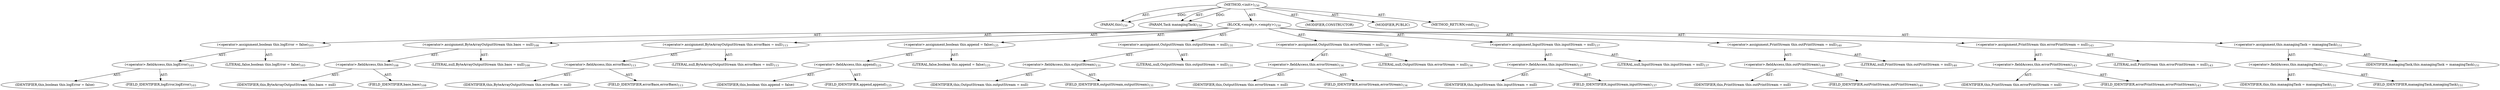 digraph "&lt;init&gt;" {  
"111669149696" [label = <(METHOD,&lt;init&gt;)<SUB>150</SUB>> ]
"115964117002" [label = <(PARAM,this)<SUB>150</SUB>> ]
"115964117003" [label = <(PARAM,Task managingTask)<SUB>150</SUB>> ]
"25769803776" [label = <(BLOCK,&lt;empty&gt;,&lt;empty&gt;)<SUB>150</SUB>> ]
"30064771072" [label = <(&lt;operator&gt;.assignment,boolean this.logError = false)<SUB>103</SUB>> ]
"30064771073" [label = <(&lt;operator&gt;.fieldAccess,this.logError)<SUB>103</SUB>> ]
"68719476748" [label = <(IDENTIFIER,this,boolean this.logError = false)> ]
"55834574848" [label = <(FIELD_IDENTIFIER,logError,logError)<SUB>103</SUB>> ]
"90194313216" [label = <(LITERAL,false,boolean this.logError = false)<SUB>103</SUB>> ]
"30064771074" [label = <(&lt;operator&gt;.assignment,ByteArrayOutputStream this.baos = null)<SUB>108</SUB>> ]
"30064771075" [label = <(&lt;operator&gt;.fieldAccess,this.baos)<SUB>108</SUB>> ]
"68719476749" [label = <(IDENTIFIER,this,ByteArrayOutputStream this.baos = null)> ]
"55834574849" [label = <(FIELD_IDENTIFIER,baos,baos)<SUB>108</SUB>> ]
"90194313217" [label = <(LITERAL,null,ByteArrayOutputStream this.baos = null)<SUB>108</SUB>> ]
"30064771076" [label = <(&lt;operator&gt;.assignment,ByteArrayOutputStream this.errorBaos = null)<SUB>113</SUB>> ]
"30064771077" [label = <(&lt;operator&gt;.fieldAccess,this.errorBaos)<SUB>113</SUB>> ]
"68719476750" [label = <(IDENTIFIER,this,ByteArrayOutputStream this.errorBaos = null)> ]
"55834574850" [label = <(FIELD_IDENTIFIER,errorBaos,errorBaos)<SUB>113</SUB>> ]
"90194313218" [label = <(LITERAL,null,ByteArrayOutputStream this.errorBaos = null)<SUB>113</SUB>> ]
"30064771078" [label = <(&lt;operator&gt;.assignment,boolean this.append = false)<SUB>125</SUB>> ]
"30064771079" [label = <(&lt;operator&gt;.fieldAccess,this.append)<SUB>125</SUB>> ]
"68719476751" [label = <(IDENTIFIER,this,boolean this.append = false)> ]
"55834574851" [label = <(FIELD_IDENTIFIER,append,append)<SUB>125</SUB>> ]
"90194313219" [label = <(LITERAL,false,boolean this.append = false)<SUB>125</SUB>> ]
"30064771080" [label = <(&lt;operator&gt;.assignment,OutputStream this.outputStream = null)<SUB>131</SUB>> ]
"30064771081" [label = <(&lt;operator&gt;.fieldAccess,this.outputStream)<SUB>131</SUB>> ]
"68719476752" [label = <(IDENTIFIER,this,OutputStream this.outputStream = null)> ]
"55834574852" [label = <(FIELD_IDENTIFIER,outputStream,outputStream)<SUB>131</SUB>> ]
"90194313220" [label = <(LITERAL,null,OutputStream this.outputStream = null)<SUB>131</SUB>> ]
"30064771082" [label = <(&lt;operator&gt;.assignment,OutputStream this.errorStream = null)<SUB>134</SUB>> ]
"30064771083" [label = <(&lt;operator&gt;.fieldAccess,this.errorStream)<SUB>134</SUB>> ]
"68719476753" [label = <(IDENTIFIER,this,OutputStream this.errorStream = null)> ]
"55834574853" [label = <(FIELD_IDENTIFIER,errorStream,errorStream)<SUB>134</SUB>> ]
"90194313221" [label = <(LITERAL,null,OutputStream this.errorStream = null)<SUB>134</SUB>> ]
"30064771084" [label = <(&lt;operator&gt;.assignment,InputStream this.inputStream = null)<SUB>137</SUB>> ]
"30064771085" [label = <(&lt;operator&gt;.fieldAccess,this.inputStream)<SUB>137</SUB>> ]
"68719476754" [label = <(IDENTIFIER,this,InputStream this.inputStream = null)> ]
"55834574854" [label = <(FIELD_IDENTIFIER,inputStream,inputStream)<SUB>137</SUB>> ]
"90194313222" [label = <(LITERAL,null,InputStream this.inputStream = null)<SUB>137</SUB>> ]
"30064771086" [label = <(&lt;operator&gt;.assignment,PrintStream this.outPrintStream = null)<SUB>140</SUB>> ]
"30064771087" [label = <(&lt;operator&gt;.fieldAccess,this.outPrintStream)<SUB>140</SUB>> ]
"68719476755" [label = <(IDENTIFIER,this,PrintStream this.outPrintStream = null)> ]
"55834574855" [label = <(FIELD_IDENTIFIER,outPrintStream,outPrintStream)<SUB>140</SUB>> ]
"90194313223" [label = <(LITERAL,null,PrintStream this.outPrintStream = null)<SUB>140</SUB>> ]
"30064771088" [label = <(&lt;operator&gt;.assignment,PrintStream this.errorPrintStream = null)<SUB>143</SUB>> ]
"30064771089" [label = <(&lt;operator&gt;.fieldAccess,this.errorPrintStream)<SUB>143</SUB>> ]
"68719476756" [label = <(IDENTIFIER,this,PrintStream this.errorPrintStream = null)> ]
"55834574856" [label = <(FIELD_IDENTIFIER,errorPrintStream,errorPrintStream)<SUB>143</SUB>> ]
"90194313224" [label = <(LITERAL,null,PrintStream this.errorPrintStream = null)<SUB>143</SUB>> ]
"30064771090" [label = <(&lt;operator&gt;.assignment,this.managingTask = managingTask)<SUB>151</SUB>> ]
"30064771091" [label = <(&lt;operator&gt;.fieldAccess,this.managingTask)<SUB>151</SUB>> ]
"68719476747" [label = <(IDENTIFIER,this,this.managingTask = managingTask)<SUB>151</SUB>> ]
"55834574857" [label = <(FIELD_IDENTIFIER,managingTask,managingTask)<SUB>151</SUB>> ]
"68719476757" [label = <(IDENTIFIER,managingTask,this.managingTask = managingTask)<SUB>151</SUB>> ]
"133143986192" [label = <(MODIFIER,CONSTRUCTOR)> ]
"133143986193" [label = <(MODIFIER,PUBLIC)> ]
"128849018880" [label = <(METHOD_RETURN,void)<SUB>152</SUB>> ]
  "111669149696" -> "115964117002"  [ label = "AST: "] 
  "111669149696" -> "115964117003"  [ label = "AST: "] 
  "111669149696" -> "25769803776"  [ label = "AST: "] 
  "111669149696" -> "133143986192"  [ label = "AST: "] 
  "111669149696" -> "133143986193"  [ label = "AST: "] 
  "111669149696" -> "128849018880"  [ label = "AST: "] 
  "25769803776" -> "30064771072"  [ label = "AST: "] 
  "25769803776" -> "30064771074"  [ label = "AST: "] 
  "25769803776" -> "30064771076"  [ label = "AST: "] 
  "25769803776" -> "30064771078"  [ label = "AST: "] 
  "25769803776" -> "30064771080"  [ label = "AST: "] 
  "25769803776" -> "30064771082"  [ label = "AST: "] 
  "25769803776" -> "30064771084"  [ label = "AST: "] 
  "25769803776" -> "30064771086"  [ label = "AST: "] 
  "25769803776" -> "30064771088"  [ label = "AST: "] 
  "25769803776" -> "30064771090"  [ label = "AST: "] 
  "30064771072" -> "30064771073"  [ label = "AST: "] 
  "30064771072" -> "90194313216"  [ label = "AST: "] 
  "30064771073" -> "68719476748"  [ label = "AST: "] 
  "30064771073" -> "55834574848"  [ label = "AST: "] 
  "30064771074" -> "30064771075"  [ label = "AST: "] 
  "30064771074" -> "90194313217"  [ label = "AST: "] 
  "30064771075" -> "68719476749"  [ label = "AST: "] 
  "30064771075" -> "55834574849"  [ label = "AST: "] 
  "30064771076" -> "30064771077"  [ label = "AST: "] 
  "30064771076" -> "90194313218"  [ label = "AST: "] 
  "30064771077" -> "68719476750"  [ label = "AST: "] 
  "30064771077" -> "55834574850"  [ label = "AST: "] 
  "30064771078" -> "30064771079"  [ label = "AST: "] 
  "30064771078" -> "90194313219"  [ label = "AST: "] 
  "30064771079" -> "68719476751"  [ label = "AST: "] 
  "30064771079" -> "55834574851"  [ label = "AST: "] 
  "30064771080" -> "30064771081"  [ label = "AST: "] 
  "30064771080" -> "90194313220"  [ label = "AST: "] 
  "30064771081" -> "68719476752"  [ label = "AST: "] 
  "30064771081" -> "55834574852"  [ label = "AST: "] 
  "30064771082" -> "30064771083"  [ label = "AST: "] 
  "30064771082" -> "90194313221"  [ label = "AST: "] 
  "30064771083" -> "68719476753"  [ label = "AST: "] 
  "30064771083" -> "55834574853"  [ label = "AST: "] 
  "30064771084" -> "30064771085"  [ label = "AST: "] 
  "30064771084" -> "90194313222"  [ label = "AST: "] 
  "30064771085" -> "68719476754"  [ label = "AST: "] 
  "30064771085" -> "55834574854"  [ label = "AST: "] 
  "30064771086" -> "30064771087"  [ label = "AST: "] 
  "30064771086" -> "90194313223"  [ label = "AST: "] 
  "30064771087" -> "68719476755"  [ label = "AST: "] 
  "30064771087" -> "55834574855"  [ label = "AST: "] 
  "30064771088" -> "30064771089"  [ label = "AST: "] 
  "30064771088" -> "90194313224"  [ label = "AST: "] 
  "30064771089" -> "68719476756"  [ label = "AST: "] 
  "30064771089" -> "55834574856"  [ label = "AST: "] 
  "30064771090" -> "30064771091"  [ label = "AST: "] 
  "30064771090" -> "68719476757"  [ label = "AST: "] 
  "30064771091" -> "68719476747"  [ label = "AST: "] 
  "30064771091" -> "55834574857"  [ label = "AST: "] 
  "111669149696" -> "115964117002"  [ label = "DDG: "] 
  "111669149696" -> "115964117003"  [ label = "DDG: "] 
}
